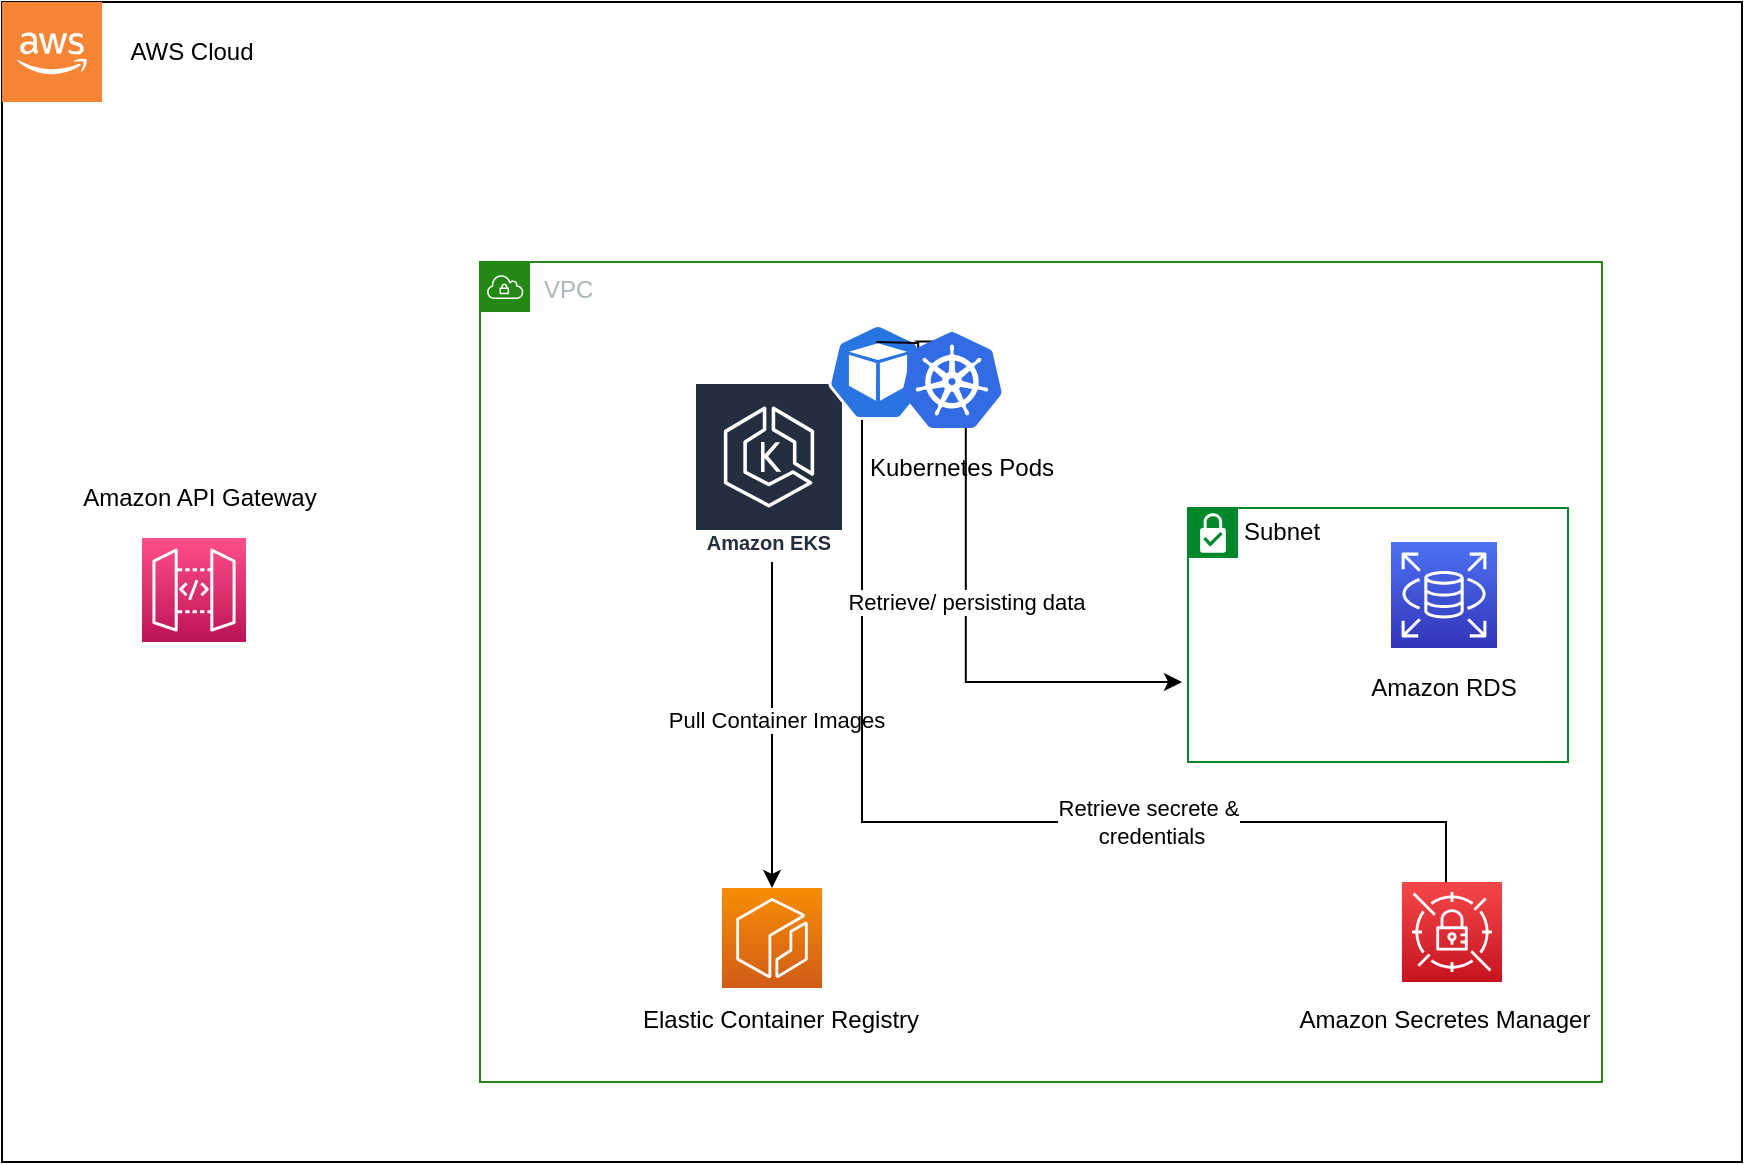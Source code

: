 <mxfile version="21.5.2" type="github">
  <diagram name="Page-1" id="PPK9O-KlpQqtO-ogokgK">
    <mxGraphModel dx="1434" dy="684" grid="1" gridSize="10" guides="1" tooltips="1" connect="1" arrows="1" fold="1" page="1" pageScale="1" pageWidth="850" pageHeight="1100" math="0" shadow="0">
      <root>
        <mxCell id="0" />
        <mxCell id="1" parent="0" />
        <mxCell id="KJ3tZNVBHnLGlwxnMHbS-3" value="" style="rounded=0;whiteSpace=wrap;html=1;" vertex="1" parent="1">
          <mxGeometry x="200" y="80" width="870" height="580" as="geometry" />
        </mxCell>
        <mxCell id="KJ3tZNVBHnLGlwxnMHbS-4" value="AWS Cloud" style="text;html=1;strokeColor=none;fillColor=none;align=center;verticalAlign=middle;whiteSpace=wrap;rounded=0;" vertex="1" parent="1">
          <mxGeometry x="250" y="90" width="90" height="30" as="geometry" />
        </mxCell>
        <mxCell id="KJ3tZNVBHnLGlwxnMHbS-5" value="" style="outlineConnect=0;dashed=0;verticalLabelPosition=bottom;verticalAlign=top;align=center;html=1;shape=mxgraph.aws3.cloud_2;fillColor=#F58534;gradientColor=none;" vertex="1" parent="1">
          <mxGeometry x="200" y="80" width="50" height="50" as="geometry" />
        </mxCell>
        <mxCell id="KJ3tZNVBHnLGlwxnMHbS-11" value="" style="sketch=0;points=[[0,0,0],[0.25,0,0],[0.5,0,0],[0.75,0,0],[1,0,0],[0,1,0],[0.25,1,0],[0.5,1,0],[0.75,1,0],[1,1,0],[0,0.25,0],[0,0.5,0],[0,0.75,0],[1,0.25,0],[1,0.5,0],[1,0.75,0]];outlineConnect=0;fontColor=#232F3E;gradientColor=#FF4F8B;gradientDirection=north;fillColor=#BC1356;strokeColor=#ffffff;dashed=0;verticalLabelPosition=bottom;verticalAlign=top;align=center;html=1;fontSize=12;fontStyle=0;aspect=fixed;shape=mxgraph.aws4.resourceIcon;resIcon=mxgraph.aws4.api_gateway;" vertex="1" parent="1">
          <mxGeometry x="270" y="348" width="52" height="52" as="geometry" />
        </mxCell>
        <mxCell id="KJ3tZNVBHnLGlwxnMHbS-14" value="Amazon API Gateway" style="text;html=1;strokeColor=none;fillColor=none;align=center;verticalAlign=middle;whiteSpace=wrap;rounded=0;" vertex="1" parent="1">
          <mxGeometry x="236" y="308" width="126" height="40" as="geometry" />
        </mxCell>
        <mxCell id="KJ3tZNVBHnLGlwxnMHbS-16" value="VPC" style="points=[[0,0],[0.25,0],[0.5,0],[0.75,0],[1,0],[1,0.25],[1,0.5],[1,0.75],[1,1],[0.75,1],[0.5,1],[0.25,1],[0,1],[0,0.75],[0,0.5],[0,0.25]];outlineConnect=0;gradientColor=none;html=1;whiteSpace=wrap;fontSize=12;fontStyle=0;container=1;pointerEvents=0;collapsible=0;recursiveResize=0;shape=mxgraph.aws4.group;grIcon=mxgraph.aws4.group_vpc;strokeColor=#248814;fillColor=none;verticalAlign=top;align=left;spacingLeft=30;fontColor=#AAB7B8;dashed=0;" vertex="1" parent="1">
          <mxGeometry x="439" y="210" width="561" height="410" as="geometry" />
        </mxCell>
        <mxCell id="KJ3tZNVBHnLGlwxnMHbS-24" value="Elastic Container Registry" style="text;html=1;strokeColor=none;fillColor=none;align=center;verticalAlign=middle;whiteSpace=wrap;rounded=0;" vertex="1" parent="KJ3tZNVBHnLGlwxnMHbS-16">
          <mxGeometry x="78.5" y="363" width="143" height="32" as="geometry" />
        </mxCell>
        <mxCell id="KJ3tZNVBHnLGlwxnMHbS-41" value="Amazon Secretes Manager" style="text;html=1;strokeColor=none;fillColor=none;align=center;verticalAlign=middle;whiteSpace=wrap;rounded=0;" vertex="1" parent="KJ3tZNVBHnLGlwxnMHbS-16">
          <mxGeometry x="405.5" y="363" width="153" height="32" as="geometry" />
        </mxCell>
        <mxCell id="KJ3tZNVBHnLGlwxnMHbS-25" style="edgeStyle=orthogonalEdgeStyle;rounded=0;orthogonalLoop=1;jettySize=auto;html=1;" edge="1" parent="1" source="KJ3tZNVBHnLGlwxnMHbS-17" target="KJ3tZNVBHnLGlwxnMHbS-22">
          <mxGeometry relative="1" as="geometry">
            <Array as="points">
              <mxPoint x="585" y="460" />
              <mxPoint x="585" y="460" />
            </Array>
          </mxGeometry>
        </mxCell>
        <mxCell id="KJ3tZNVBHnLGlwxnMHbS-26" value="Pull Container Images" style="edgeLabel;html=1;align=center;verticalAlign=middle;resizable=0;points=[];" vertex="1" connectable="0" parent="KJ3tZNVBHnLGlwxnMHbS-25">
          <mxGeometry x="-0.036" y="2" relative="1" as="geometry">
            <mxPoint as="offset" />
          </mxGeometry>
        </mxCell>
        <mxCell id="KJ3tZNVBHnLGlwxnMHbS-37" style="edgeStyle=orthogonalEdgeStyle;rounded=0;orthogonalLoop=1;jettySize=auto;html=1;entryX=0.44;entryY=0.48;entryDx=0;entryDy=0;entryPerimeter=0;" edge="1" parent="1" target="KJ3tZNVBHnLGlwxnMHbS-36">
          <mxGeometry relative="1" as="geometry">
            <mxPoint x="610" y="290" as="sourcePoint" />
            <Array as="points">
              <mxPoint x="620" y="293" />
              <mxPoint x="620" y="280" />
              <mxPoint x="630" y="280" />
              <mxPoint x="630" y="490" />
              <mxPoint x="922" y="490" />
            </Array>
          </mxGeometry>
        </mxCell>
        <mxCell id="KJ3tZNVBHnLGlwxnMHbS-40" value="Retrieve secrete &amp;amp;&lt;br&gt;&amp;nbsp;credentials" style="edgeLabel;html=1;align=center;verticalAlign=middle;resizable=0;points=[];" vertex="1" connectable="0" parent="KJ3tZNVBHnLGlwxnMHbS-37">
          <mxGeometry x="0.314" relative="1" as="geometry">
            <mxPoint as="offset" />
          </mxGeometry>
        </mxCell>
        <mxCell id="KJ3tZNVBHnLGlwxnMHbS-17" value="Amazon EKS" style="sketch=0;outlineConnect=0;fontColor=#232F3E;gradientColor=none;strokeColor=#ffffff;fillColor=#232F3E;dashed=0;verticalLabelPosition=middle;verticalAlign=bottom;align=center;html=1;whiteSpace=wrap;fontSize=10;fontStyle=1;spacing=3;shape=mxgraph.aws4.productIcon;prIcon=mxgraph.aws4.eks;" vertex="1" parent="1">
          <mxGeometry x="546" y="270" width="75" height="90" as="geometry" />
        </mxCell>
        <mxCell id="KJ3tZNVBHnLGlwxnMHbS-33" style="edgeStyle=orthogonalEdgeStyle;rounded=0;orthogonalLoop=1;jettySize=auto;html=1;exitX=0.005;exitY=0.63;exitDx=0;exitDy=0;exitPerimeter=0;" edge="1" parent="1" source="KJ3tZNVBHnLGlwxnMHbS-19">
          <mxGeometry relative="1" as="geometry">
            <mxPoint x="637.13" y="250.04" as="sourcePoint" />
            <mxPoint x="790" y="420" as="targetPoint" />
            <Array as="points">
              <mxPoint x="681.88" y="249.8" />
              <mxPoint x="681.88" y="419.8" />
            </Array>
          </mxGeometry>
        </mxCell>
        <mxCell id="KJ3tZNVBHnLGlwxnMHbS-35" value="Retrieve/ persisting data" style="edgeLabel;html=1;align=center;verticalAlign=middle;resizable=0;points=[];" vertex="1" connectable="0" parent="KJ3tZNVBHnLGlwxnMHbS-33">
          <mxGeometry x="0.052" relative="1" as="geometry">
            <mxPoint y="10" as="offset" />
          </mxGeometry>
        </mxCell>
        <mxCell id="KJ3tZNVBHnLGlwxnMHbS-18" value="" style="sketch=0;html=1;dashed=0;whitespace=wrap;fillColor=#2875E2;strokeColor=#ffffff;points=[[0.005,0.63,0],[0.1,0.2,0],[0.9,0.2,0],[0.5,0,0],[0.995,0.63,0],[0.72,0.99,0],[0.5,1,0],[0.28,0.99,0]];verticalLabelPosition=bottom;align=center;verticalAlign=top;shape=mxgraph.kubernetes.icon;prIcon=pod" vertex="1" parent="1">
          <mxGeometry x="613" y="241" width="50" height="48" as="geometry" />
        </mxCell>
        <mxCell id="KJ3tZNVBHnLGlwxnMHbS-20" value="Kubernetes Pods" style="text;html=1;strokeColor=none;fillColor=none;align=center;verticalAlign=middle;whiteSpace=wrap;rounded=0;" vertex="1" parent="1">
          <mxGeometry x="617" y="293" width="126" height="40" as="geometry" />
        </mxCell>
        <mxCell id="KJ3tZNVBHnLGlwxnMHbS-22" value="" style="sketch=0;points=[[0,0,0],[0.25,0,0],[0.5,0,0],[0.75,0,0],[1,0,0],[0,1,0],[0.25,1,0],[0.5,1,0],[0.75,1,0],[1,1,0],[0,0.25,0],[0,0.5,0],[0,0.75,0],[1,0.25,0],[1,0.5,0],[1,0.75,0]];outlineConnect=0;fontColor=#232F3E;gradientColor=#F78E04;gradientDirection=north;fillColor=#D05C17;strokeColor=#ffffff;dashed=0;verticalLabelPosition=bottom;verticalAlign=top;align=center;html=1;fontSize=12;fontStyle=0;aspect=fixed;shape=mxgraph.aws4.resourceIcon;resIcon=mxgraph.aws4.ecr;" vertex="1" parent="1">
          <mxGeometry x="560" y="523" width="50" height="50" as="geometry" />
        </mxCell>
        <mxCell id="KJ3tZNVBHnLGlwxnMHbS-28" value="Subnet&lt;br&gt;" style="shape=mxgraph.ibm.box;prType=subnet;fontStyle=0;verticalAlign=top;align=left;spacingLeft=32;spacingTop=4;rounded=0;whiteSpace=wrap;html=1;strokeColor=#00882B;strokeWidth=1;dashed=0;container=1;spacing=-4;collapsible=0;expand=0;recursiveResize=0;" vertex="1" parent="1">
          <mxGeometry x="793" y="333" width="190" height="127" as="geometry" />
        </mxCell>
        <mxCell id="KJ3tZNVBHnLGlwxnMHbS-27" value="" style="sketch=0;points=[[0,0,0],[0.25,0,0],[0.5,0,0],[0.75,0,0],[1,0,0],[0,1,0],[0.25,1,0],[0.5,1,0],[0.75,1,0],[1,1,0],[0,0.25,0],[0,0.5,0],[0,0.75,0],[1,0.25,0],[1,0.5,0],[1,0.75,0]];outlineConnect=0;fontColor=#232F3E;gradientColor=#4D72F3;gradientDirection=north;fillColor=#3334B9;strokeColor=#ffffff;dashed=0;verticalLabelPosition=bottom;verticalAlign=top;align=center;html=1;fontSize=12;fontStyle=0;aspect=fixed;shape=mxgraph.aws4.resourceIcon;resIcon=mxgraph.aws4.rds;" vertex="1" parent="KJ3tZNVBHnLGlwxnMHbS-28">
          <mxGeometry x="101.5" y="17" width="53" height="53" as="geometry" />
        </mxCell>
        <mxCell id="KJ3tZNVBHnLGlwxnMHbS-29" value="Amazon RDS" style="text;html=1;strokeColor=none;fillColor=none;align=center;verticalAlign=middle;whiteSpace=wrap;rounded=0;" vertex="1" parent="KJ3tZNVBHnLGlwxnMHbS-28">
          <mxGeometry x="65" y="70" width="126" height="40" as="geometry" />
        </mxCell>
        <mxCell id="KJ3tZNVBHnLGlwxnMHbS-36" value="" style="sketch=0;points=[[0,0,0],[0.25,0,0],[0.5,0,0],[0.75,0,0],[1,0,0],[0,1,0],[0.25,1,0],[0.5,1,0],[0.75,1,0],[1,1,0],[0,0.25,0],[0,0.5,0],[0,0.75,0],[1,0.25,0],[1,0.5,0],[1,0.75,0]];outlineConnect=0;fontColor=#232F3E;gradientColor=#F54749;gradientDirection=north;fillColor=#C7131F;strokeColor=#ffffff;dashed=0;verticalLabelPosition=bottom;verticalAlign=top;align=center;html=1;fontSize=12;fontStyle=0;aspect=fixed;shape=mxgraph.aws4.resourceIcon;resIcon=mxgraph.aws4.secrets_manager;" vertex="1" parent="1">
          <mxGeometry x="900" y="520" width="50" height="50" as="geometry" />
        </mxCell>
        <mxCell id="KJ3tZNVBHnLGlwxnMHbS-38" value="" style="edgeStyle=orthogonalEdgeStyle;rounded=0;orthogonalLoop=1;jettySize=auto;html=1;exitX=0.005;exitY=0.63;exitDx=0;exitDy=0;exitPerimeter=0;" edge="1" parent="1" target="KJ3tZNVBHnLGlwxnMHbS-19">
          <mxGeometry relative="1" as="geometry">
            <mxPoint x="637.13" y="250.04" as="sourcePoint" />
            <mxPoint x="790" y="420" as="targetPoint" />
            <Array as="points" />
          </mxGeometry>
        </mxCell>
        <mxCell id="KJ3tZNVBHnLGlwxnMHbS-19" value="" style="image;sketch=0;aspect=fixed;html=1;points=[];align=center;fontSize=12;image=img/lib/mscae/Kubernetes.svg;" vertex="1" parent="1">
          <mxGeometry x="650" y="245" width="50" height="48" as="geometry" />
        </mxCell>
      </root>
    </mxGraphModel>
  </diagram>
</mxfile>
